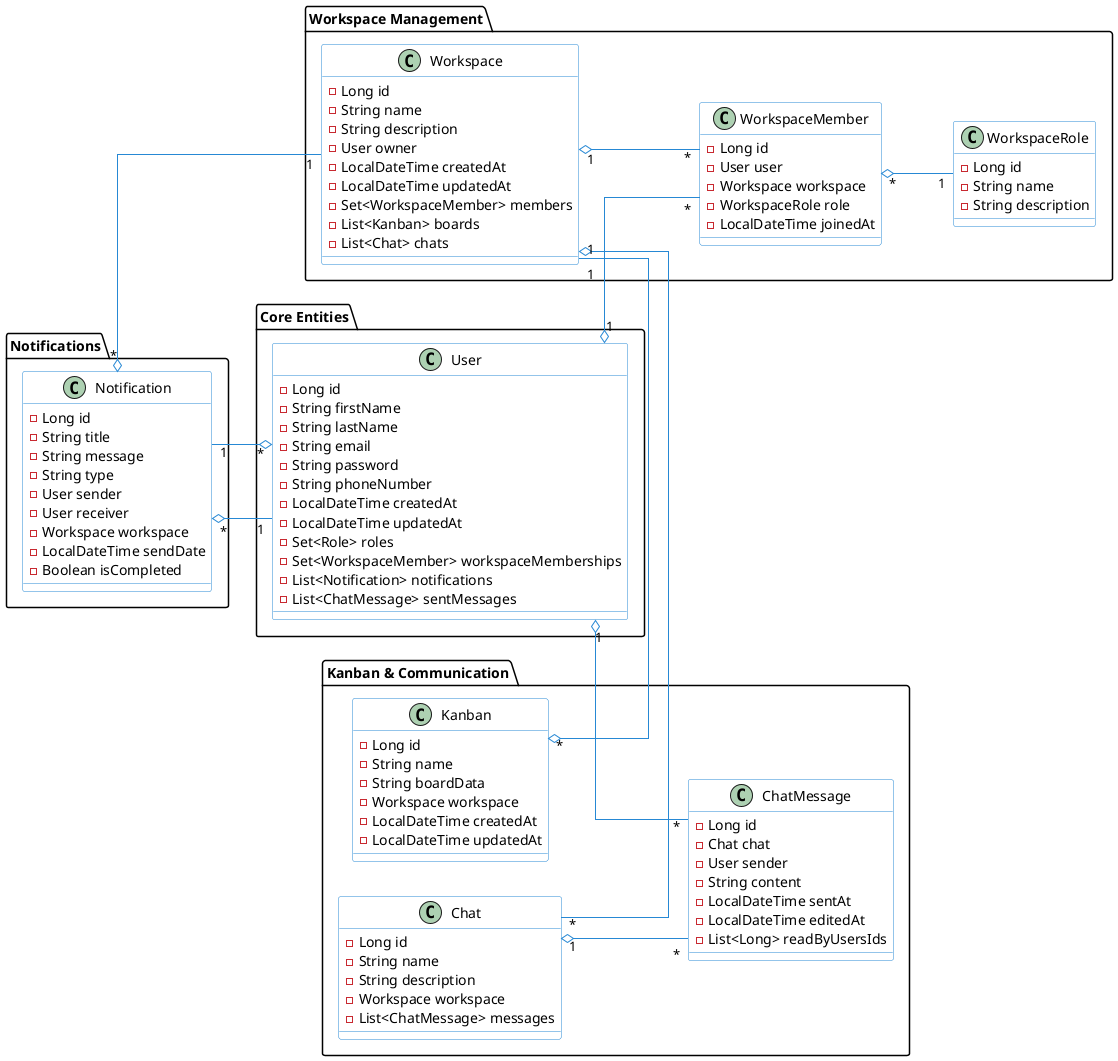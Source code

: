 @startuml

left to right direction

skinparam linetype ortho

skinparam class {
    BackgroundColor White
    ArrowColor #2688d4
    BorderColor #2688d4
}

package "Core Entities" {
    class User {
        -Long id
        -String firstName
        -String lastName
        -String email
        -String password
        -String phoneNumber
        -LocalDateTime createdAt
        -LocalDateTime updatedAt
        -Set<Role> roles
        -Set<WorkspaceMember> workspaceMemberships
        -List<Notification> notifications
        -List<ChatMessage> sentMessages
    }
}

package "Workspace Management" {
    class Workspace {
        -Long id
        -String name
        -String description
        -User owner
        -LocalDateTime createdAt
        -LocalDateTime updatedAt
        -Set<WorkspaceMember> members
        -List<Kanban> boards
        -List<Chat> chats
    }

    class WorkspaceMember {
        -Long id
        -User user
        -Workspace workspace
        -WorkspaceRole role
        -LocalDateTime joinedAt
    }

    class WorkspaceRole {
        -Long id
        -String name
        -String description
    }
}

package "Kanban & Communication" {
    class Kanban {
        -Long id
        -String name
        -String boardData
        -Workspace workspace
        -LocalDateTime createdAt
        -LocalDateTime updatedAt
    }

    class Chat {
        -Long id
        -String name
        -String description
        -Workspace workspace
        -List<ChatMessage> messages
    }

    class ChatMessage {
        -Long id
        -Chat chat
        -User sender
        -String content
        -LocalDateTime sentAt
        -LocalDateTime editedAt
        -List<Long> readByUsersIds
    }
}

package "Notifications" {
    class Notification {
        -Long id
        -String title
        -String message
        -String type
        -User sender
        -User receiver
        -Workspace workspace
        -LocalDateTime sendDate
        -Boolean isCompleted
    }
}

' --- Связи между классами ---
User "1" o-- "*" WorkspaceMember
User "1" o-- "*" ChatMessage

Workspace "1" o-- "*" WorkspaceMember
Workspace "1" o-- "*" Chat
WorkspaceMember "*" o-- "1" WorkspaceRole

Kanban "*" o-- "1" Workspace
Chat "1" o-- "*" ChatMessage

Notification "*" o-- "1" User
Notification "1" --o "*" User
Notification "*" o-- "1" Workspace

@enduml